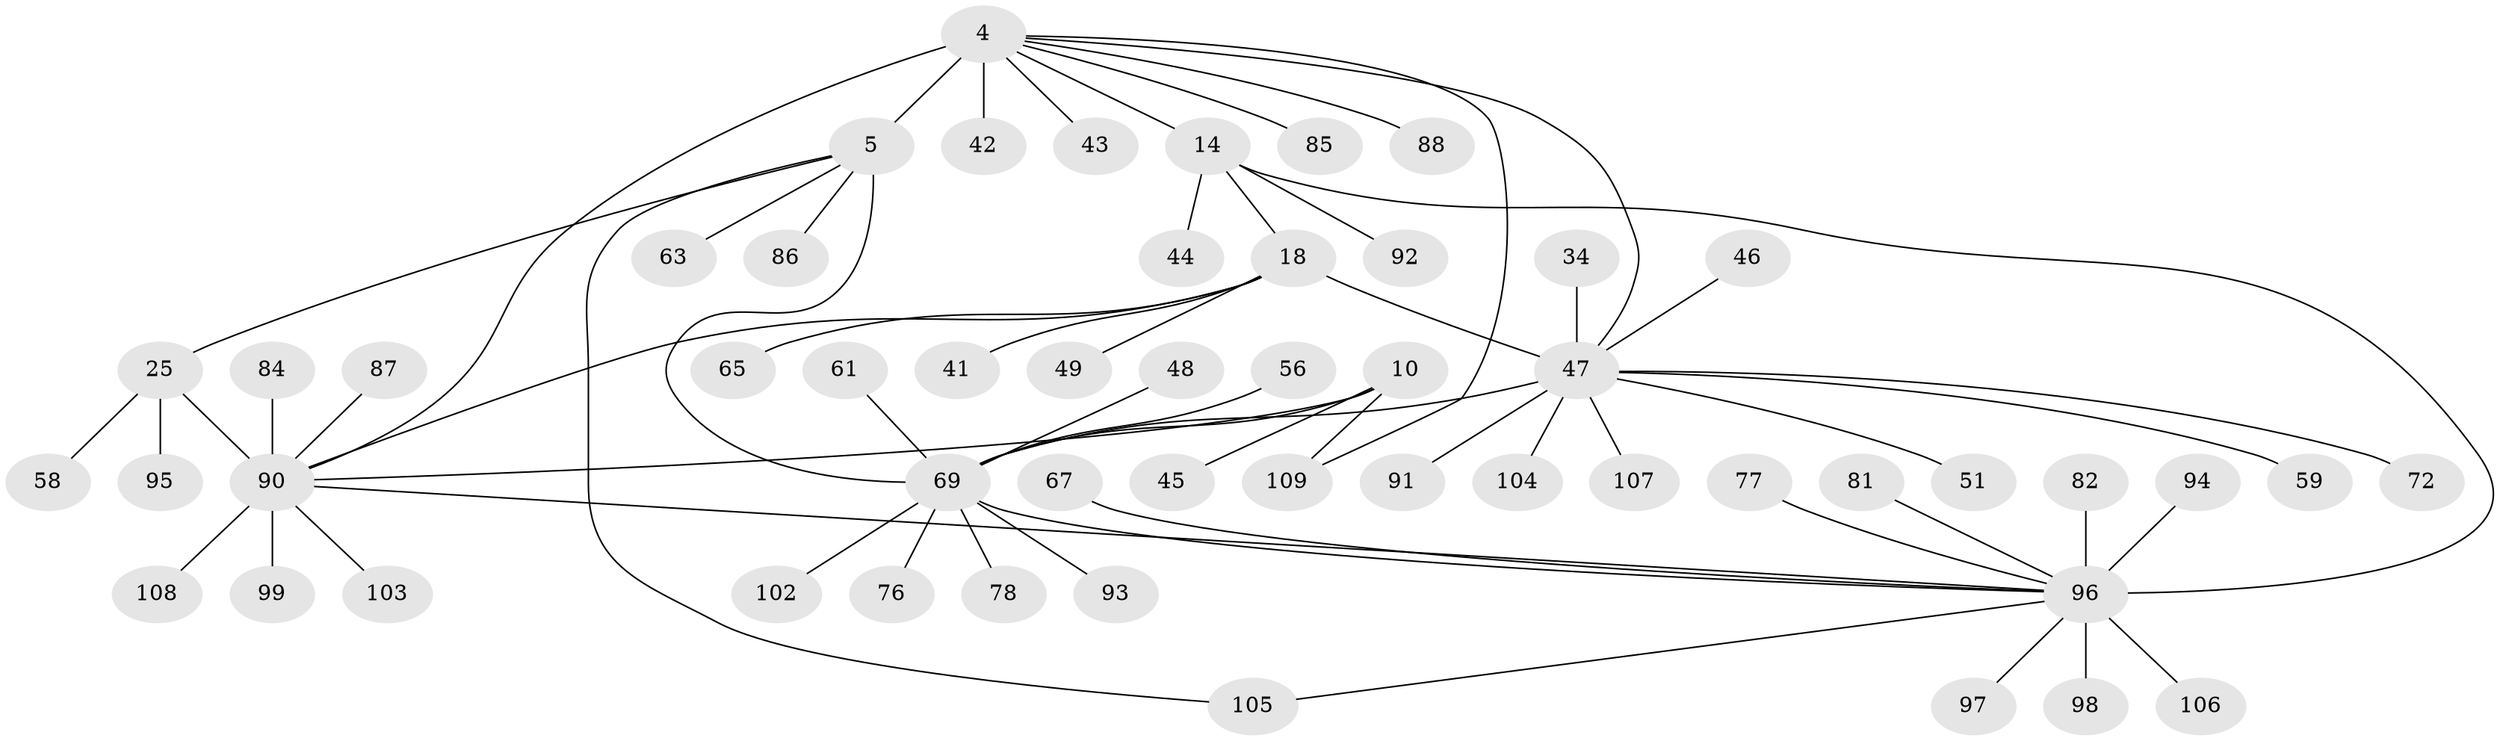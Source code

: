 // original degree distribution, {5: 0.03669724770642202, 6: 0.05504587155963303, 8: 0.03669724770642202, 9: 0.045871559633027525, 7: 0.03669724770642202, 11: 0.009174311926605505, 10: 0.01834862385321101, 4: 0.01834862385321101, 1: 0.5963302752293578, 2: 0.13761467889908258, 3: 0.009174311926605505}
// Generated by graph-tools (version 1.1) at 2025/54/03/09/25 04:54:57]
// undirected, 54 vertices, 62 edges
graph export_dot {
graph [start="1"]
  node [color=gray90,style=filled];
  4 [super="+3"];
  5 [super="+2+1"];
  10 [super="+8"];
  14 [super="+11"];
  18 [super="+17"];
  25 [super="+22"];
  34;
  41 [super="+32"];
  42;
  43;
  44;
  45;
  46;
  47 [super="+20+30+31"];
  48;
  49;
  51;
  56;
  58;
  59;
  61;
  63;
  65;
  67;
  69 [super="+37"];
  72;
  76;
  77;
  78;
  81;
  82;
  84;
  85;
  86 [super="+39+71"];
  87 [super="+80"];
  88;
  90 [super="+83+64+60+66+79"];
  91;
  92;
  93;
  94;
  95;
  96 [super="+57"];
  97;
  98 [super="+89"];
  99;
  102;
  103;
  104;
  105;
  106 [super="+101"];
  107;
  108;
  109 [super="+100"];
  4 -- 5 [weight=6];
  4 -- 42;
  4 -- 47 [weight=2];
  4 -- 85;
  4 -- 14;
  4 -- 88;
  4 -- 90;
  4 -- 43;
  4 -- 109;
  5 -- 25;
  5 -- 63;
  5 -- 105;
  5 -- 86;
  5 -- 69;
  10 -- 45;
  10 -- 109;
  10 -- 90;
  10 -- 69 [weight=6];
  14 -- 44;
  14 -- 18;
  14 -- 92;
  14 -- 96 [weight=6];
  18 -- 65;
  18 -- 49;
  18 -- 41;
  18 -- 47 [weight=6];
  18 -- 90;
  25 -- 58;
  25 -- 95;
  25 -- 90 [weight=6];
  34 -- 47;
  46 -- 47;
  47 -- 72;
  47 -- 104;
  47 -- 107;
  47 -- 91;
  47 -- 51;
  47 -- 59;
  47 -- 69;
  48 -- 69;
  56 -- 69;
  61 -- 69;
  67 -- 96;
  69 -- 96 [weight=2];
  69 -- 102;
  69 -- 76;
  69 -- 78;
  69 -- 93;
  77 -- 96;
  81 -- 96;
  82 -- 96;
  84 -- 90;
  87 -- 90;
  90 -- 99;
  90 -- 103;
  90 -- 108;
  90 -- 96;
  94 -- 96;
  96 -- 97;
  96 -- 98;
  96 -- 105;
  96 -- 106;
}
